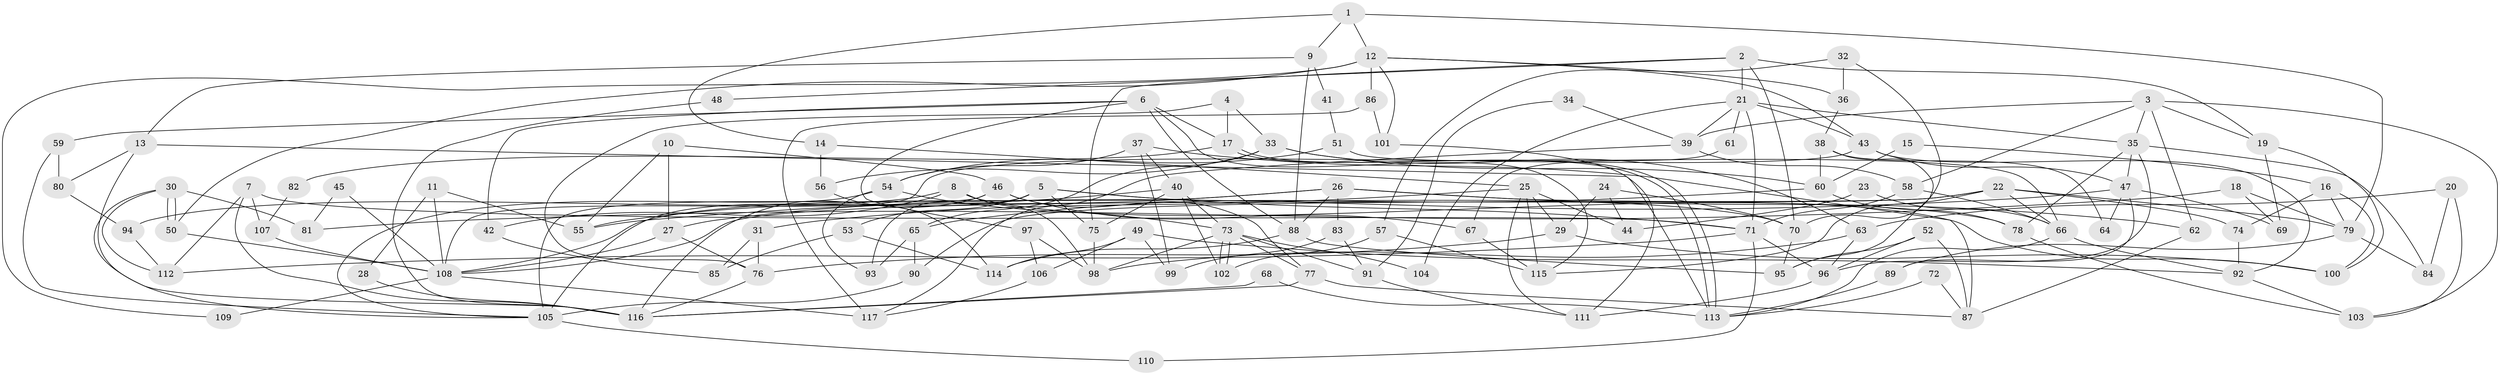 // coarse degree distribution, {4: 0.12345679012345678, 5: 0.12345679012345678, 6: 0.1728395061728395, 3: 0.25925925925925924, 8: 0.024691358024691357, 9: 0.024691358024691357, 7: 0.09876543209876543, 2: 0.13580246913580246, 12: 0.012345679012345678, 11: 0.012345679012345678, 10: 0.012345679012345678}
// Generated by graph-tools (version 1.1) at 2025/24/03/03/25 07:24:03]
// undirected, 117 vertices, 234 edges
graph export_dot {
graph [start="1"]
  node [color=gray90,style=filled];
  1;
  2;
  3;
  4;
  5;
  6;
  7;
  8;
  9;
  10;
  11;
  12;
  13;
  14;
  15;
  16;
  17;
  18;
  19;
  20;
  21;
  22;
  23;
  24;
  25;
  26;
  27;
  28;
  29;
  30;
  31;
  32;
  33;
  34;
  35;
  36;
  37;
  38;
  39;
  40;
  41;
  42;
  43;
  44;
  45;
  46;
  47;
  48;
  49;
  50;
  51;
  52;
  53;
  54;
  55;
  56;
  57;
  58;
  59;
  60;
  61;
  62;
  63;
  64;
  65;
  66;
  67;
  68;
  69;
  70;
  71;
  72;
  73;
  74;
  75;
  76;
  77;
  78;
  79;
  80;
  81;
  82;
  83;
  84;
  85;
  86;
  87;
  88;
  89;
  90;
  91;
  92;
  93;
  94;
  95;
  96;
  97;
  98;
  99;
  100;
  101;
  102;
  103;
  104;
  105;
  106;
  107;
  108;
  109;
  110;
  111;
  112;
  113;
  114;
  115;
  116;
  117;
  1 -- 14;
  1 -- 12;
  1 -- 9;
  1 -- 79;
  2 -- 75;
  2 -- 21;
  2 -- 19;
  2 -- 48;
  2 -- 70;
  3 -- 58;
  3 -- 35;
  3 -- 19;
  3 -- 39;
  3 -- 62;
  3 -- 103;
  4 -- 17;
  4 -- 33;
  4 -- 76;
  5 -- 71;
  5 -- 105;
  5 -- 53;
  5 -- 70;
  5 -- 75;
  5 -- 93;
  6 -- 88;
  6 -- 42;
  6 -- 17;
  6 -- 59;
  6 -- 97;
  6 -- 115;
  7 -- 116;
  7 -- 112;
  7 -- 71;
  7 -- 107;
  8 -- 94;
  8 -- 98;
  8 -- 42;
  8 -- 100;
  9 -- 13;
  9 -- 41;
  9 -- 88;
  10 -- 46;
  10 -- 27;
  10 -- 55;
  11 -- 108;
  11 -- 55;
  11 -- 28;
  12 -- 36;
  12 -- 50;
  12 -- 43;
  12 -- 86;
  12 -- 101;
  12 -- 109;
  13 -- 113;
  13 -- 116;
  13 -- 80;
  14 -- 25;
  14 -- 56;
  15 -- 60;
  15 -- 16;
  16 -- 74;
  16 -- 100;
  16 -- 79;
  17 -- 113;
  17 -- 113;
  17 -- 82;
  18 -- 79;
  18 -- 69;
  18 -- 81;
  19 -- 69;
  19 -- 100;
  20 -- 63;
  20 -- 84;
  20 -- 103;
  21 -- 43;
  21 -- 39;
  21 -- 35;
  21 -- 61;
  21 -- 71;
  21 -- 104;
  22 -- 115;
  22 -- 79;
  22 -- 66;
  22 -- 74;
  22 -- 90;
  22 -- 108;
  23 -- 44;
  23 -- 66;
  24 -- 29;
  24 -- 70;
  24 -- 44;
  25 -- 29;
  25 -- 111;
  25 -- 31;
  25 -- 44;
  25 -- 115;
  26 -- 78;
  26 -- 108;
  26 -- 27;
  26 -- 62;
  26 -- 83;
  26 -- 88;
  27 -- 108;
  27 -- 76;
  28 -- 116;
  29 -- 76;
  29 -- 100;
  30 -- 105;
  30 -- 50;
  30 -- 50;
  30 -- 81;
  30 -- 112;
  31 -- 76;
  31 -- 85;
  32 -- 70;
  32 -- 57;
  32 -- 36;
  33 -- 65;
  33 -- 63;
  33 -- 56;
  33 -- 60;
  34 -- 39;
  34 -- 91;
  35 -- 96;
  35 -- 47;
  35 -- 78;
  35 -- 84;
  36 -- 38;
  37 -- 40;
  37 -- 87;
  37 -- 54;
  37 -- 99;
  38 -- 60;
  38 -- 95;
  38 -- 64;
  39 -- 58;
  39 -- 117;
  40 -- 73;
  40 -- 55;
  40 -- 75;
  40 -- 102;
  41 -- 51;
  42 -- 85;
  43 -- 92;
  43 -- 47;
  43 -- 108;
  45 -- 108;
  45 -- 81;
  46 -- 105;
  46 -- 77;
  46 -- 67;
  46 -- 116;
  47 -- 55;
  47 -- 64;
  47 -- 69;
  47 -- 89;
  48 -- 116;
  49 -- 99;
  49 -- 92;
  49 -- 106;
  49 -- 114;
  50 -- 108;
  51 -- 66;
  51 -- 54;
  52 -- 87;
  52 -- 95;
  52 -- 96;
  53 -- 114;
  53 -- 85;
  54 -- 73;
  54 -- 93;
  54 -- 105;
  56 -- 114;
  57 -- 102;
  57 -- 115;
  58 -- 71;
  58 -- 66;
  59 -- 105;
  59 -- 80;
  60 -- 78;
  60 -- 65;
  61 -- 67;
  62 -- 87;
  63 -- 96;
  63 -- 98;
  65 -- 93;
  65 -- 90;
  66 -- 113;
  66 -- 92;
  67 -- 115;
  68 -- 116;
  68 -- 113;
  70 -- 95;
  71 -- 96;
  71 -- 110;
  71 -- 112;
  72 -- 87;
  72 -- 113;
  73 -- 102;
  73 -- 102;
  73 -- 98;
  73 -- 77;
  73 -- 91;
  73 -- 104;
  74 -- 92;
  75 -- 98;
  76 -- 116;
  77 -- 116;
  77 -- 87;
  78 -- 103;
  79 -- 84;
  79 -- 89;
  80 -- 94;
  82 -- 107;
  83 -- 91;
  83 -- 99;
  86 -- 117;
  86 -- 101;
  88 -- 95;
  88 -- 114;
  89 -- 113;
  90 -- 105;
  91 -- 111;
  92 -- 103;
  94 -- 112;
  96 -- 111;
  97 -- 106;
  97 -- 98;
  101 -- 111;
  105 -- 110;
  106 -- 117;
  107 -- 108;
  108 -- 109;
  108 -- 117;
}
